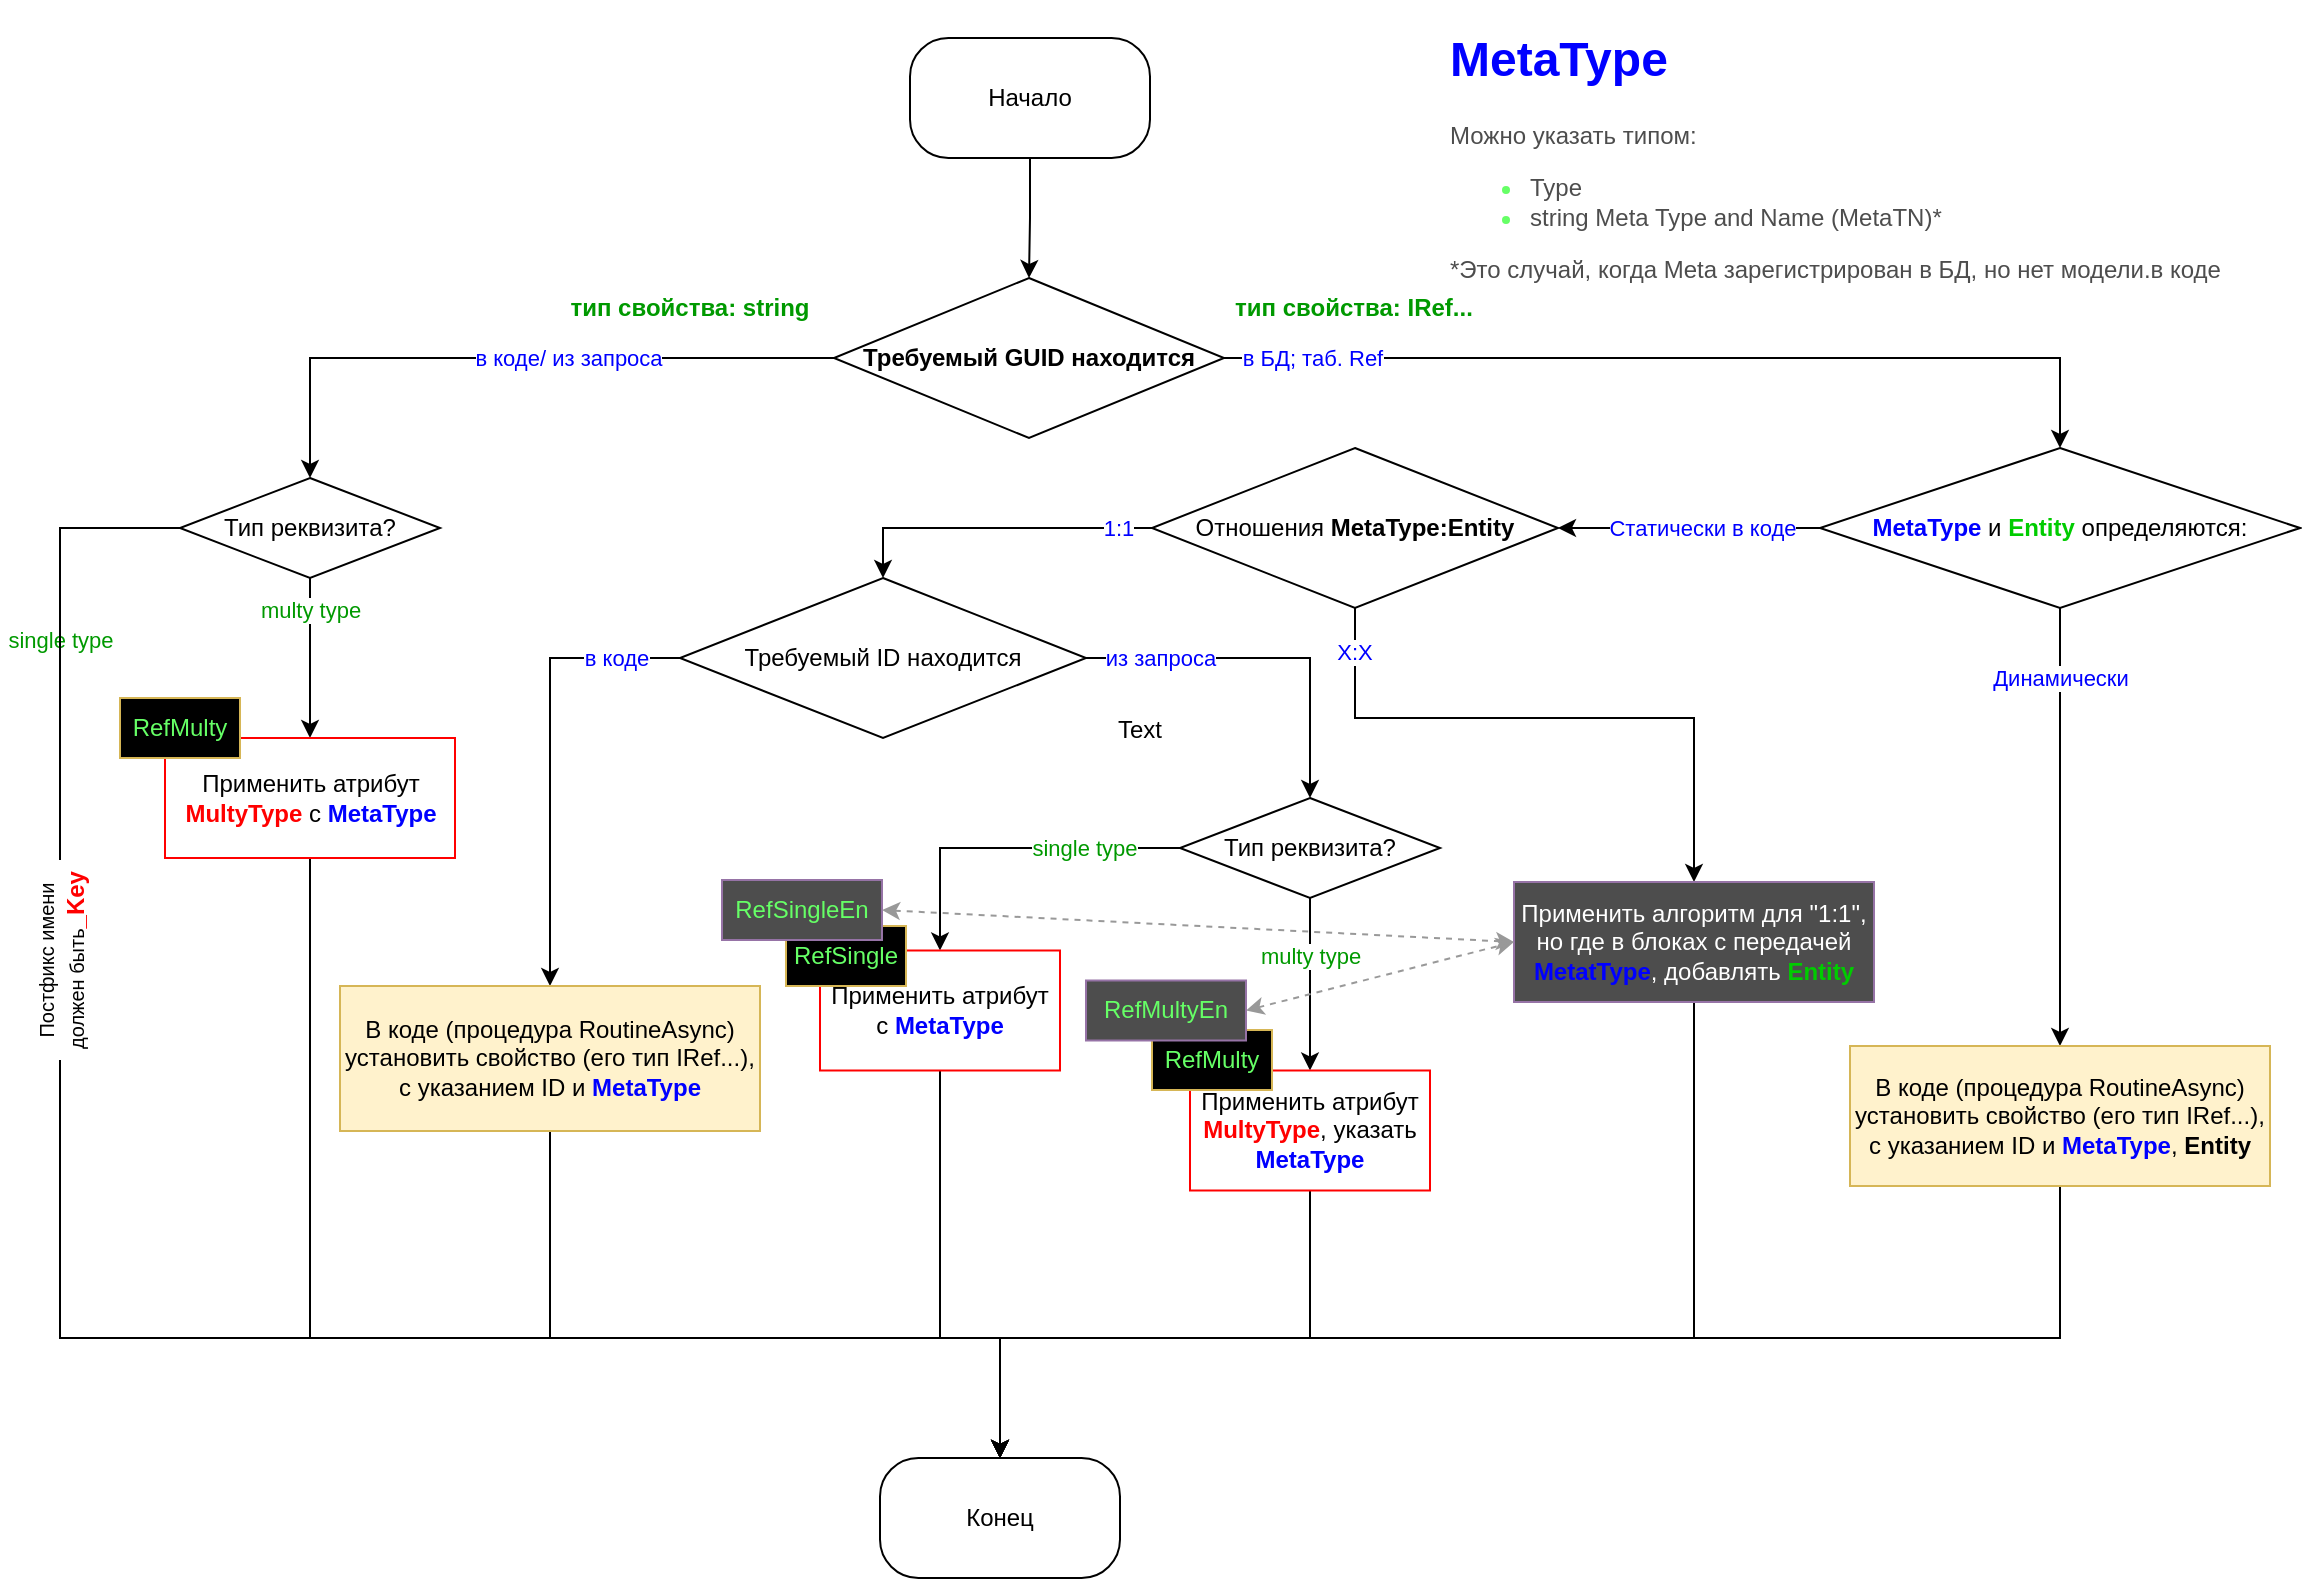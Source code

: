 <mxfile version="21.0.6" type="github">
  <diagram id="txx3bHHGOBFFJghas2Wa" name="Страница 1">
    <mxGraphModel dx="1434" dy="841" grid="1" gridSize="10" guides="1" tooltips="1" connect="1" arrows="1" fold="1" page="1" pageScale="1" pageWidth="1169" pageHeight="827" math="0" shadow="0">
      <root>
        <mxCell id="0" />
        <mxCell id="1" parent="0" />
        <mxCell id="uhG8UHSYETovZm9aPu19-5" value="" style="edgeStyle=orthogonalEdgeStyle;rounded=0;orthogonalLoop=1;jettySize=auto;html=1;fontColor=#66FF66;" parent="1" source="AzMbnHq6-pzzuQCgAMzn-20" target="uhG8UHSYETovZm9aPu19-4" edge="1">
          <mxGeometry relative="1" as="geometry" />
        </mxCell>
        <mxCell id="AzMbnHq6-pzzuQCgAMzn-20" value="Начало" style="rounded=1;whiteSpace=wrap;html=1;arcSize=32;" parent="1" vertex="1">
          <mxGeometry x="465" y="29" width="120" height="60" as="geometry" />
        </mxCell>
        <mxCell id="AzMbnHq6-pzzuQCgAMzn-21" value="Конец" style="rounded=1;whiteSpace=wrap;html=1;arcSize=32;" parent="1" vertex="1">
          <mxGeometry x="450" y="739" width="120" height="60" as="geometry" />
        </mxCell>
        <mxCell id="uhG8UHSYETovZm9aPu19-8" value="в коде/ из запроса" style="edgeStyle=orthogonalEdgeStyle;rounded=0;orthogonalLoop=1;jettySize=auto;html=1;fontColor=#0000FF;entryX=0.5;entryY=0;entryDx=0;entryDy=0;" parent="1" source="uhG8UHSYETovZm9aPu19-4" target="uhG8UHSYETovZm9aPu19-14" edge="1">
          <mxGeometry x="-0.171" relative="1" as="geometry">
            <mxPoint x="289.5" y="189" as="targetPoint" />
            <mxPoint as="offset" />
          </mxGeometry>
        </mxCell>
        <mxCell id="uhG8UHSYETovZm9aPu19-10" value="в БД; таб. Ref" style="edgeStyle=orthogonalEdgeStyle;rounded=0;orthogonalLoop=1;jettySize=auto;html=1;fontColor=#0000FF;entryX=0.5;entryY=0;entryDx=0;entryDy=0;" parent="1" source="uhG8UHSYETovZm9aPu19-4" target="uhG8UHSYETovZm9aPu19-48" edge="1">
          <mxGeometry x="-0.813" relative="1" as="geometry">
            <mxPoint x="739.5" y="189" as="targetPoint" />
            <mxPoint as="offset" />
          </mxGeometry>
        </mxCell>
        <mxCell id="uhG8UHSYETovZm9aPu19-4" value="Требуемый GUID находится" style="rhombus;whiteSpace=wrap;html=1;rounded=0;arcSize=0;fontStyle=1;verticalAlign=middle;horizontal=1;" parent="1" vertex="1">
          <mxGeometry x="427" y="149" width="195" height="80" as="geometry" />
        </mxCell>
        <mxCell id="uhG8UHSYETovZm9aPu19-6" value="&lt;h1&gt;&lt;font color=&quot;#0000ff&quot;&gt;MetaType&lt;/font&gt;&lt;/h1&gt;&lt;p&gt;&lt;font color=&quot;#4d4d4d&quot;&gt;Можно указать типом:&lt;/font&gt;&lt;/p&gt;&lt;p&gt;&lt;/p&gt;&lt;ul&gt;&lt;li&gt;&lt;font color=&quot;#4d4d4d&quot;&gt;Type&lt;/font&gt;&lt;/li&gt;&lt;li&gt;&lt;font color=&quot;#4d4d4d&quot;&gt;string Meta Type and Name (MetaTN)*&lt;/font&gt;&lt;/li&gt;&lt;/ul&gt;&lt;font color=&quot;#4d4d4d&quot;&gt;*Это случай, когда Meta зарегистрирован в БД, но нет модели.в коде&lt;br&gt;&lt;/font&gt;&lt;p&gt;&lt;/p&gt;" style="text;html=1;strokeColor=none;fillColor=none;spacing=5;spacingTop=-20;whiteSpace=wrap;overflow=hidden;rounded=0;fontColor=#66FF66;" parent="1" vertex="1">
          <mxGeometry x="730" y="20" width="410" height="140" as="geometry" />
        </mxCell>
        <mxCell id="uhG8UHSYETovZm9aPu19-11" value="тип свойства: string" style="text;html=1;strokeColor=none;fillColor=none;align=center;verticalAlign=middle;whiteSpace=wrap;rounded=0;fontColor=#009900;fontStyle=1" parent="1" vertex="1">
          <mxGeometry x="290" y="149" width="130" height="30" as="geometry" />
        </mxCell>
        <mxCell id="uhG8UHSYETovZm9aPu19-12" value="тип свойства: IRef..." style="text;html=1;strokeColor=none;fillColor=none;align=center;verticalAlign=middle;whiteSpace=wrap;rounded=0;fontColor=#009900;fontStyle=1" parent="1" vertex="1">
          <mxGeometry x="622" y="149" width="130" height="30" as="geometry" />
        </mxCell>
        <mxCell id="uhG8UHSYETovZm9aPu19-19" value="multy type" style="edgeStyle=orthogonalEdgeStyle;orthogonalLoop=1;jettySize=auto;html=1;fontColor=#009900;rounded=0;" parent="1" source="uhG8UHSYETovZm9aPu19-14" target="uhG8UHSYETovZm9aPu19-18" edge="1">
          <mxGeometry x="-0.6" relative="1" as="geometry">
            <mxPoint as="offset" />
          </mxGeometry>
        </mxCell>
        <mxCell id="uhG8UHSYETovZm9aPu19-27" value="single type" style="edgeStyle=orthogonalEdgeStyle;orthogonalLoop=1;jettySize=auto;html=1;fontColor=#009900;rounded=0;exitX=0.5;exitY=1;exitDx=0;exitDy=0;startArrow=none;" parent="1" source="agxz_xLqVICA8_SgxZ1v-5" target="AzMbnHq6-pzzuQCgAMzn-21" edge="1">
          <mxGeometry x="-1" y="-210" relative="1" as="geometry">
            <mxPoint x="60" y="279" as="sourcePoint" />
            <Array as="points">
              <mxPoint x="40" y="679" />
              <mxPoint x="510" y="679" />
            </Array>
            <mxPoint x="210" y="-210" as="offset" />
          </mxGeometry>
        </mxCell>
        <mxCell id="uhG8UHSYETovZm9aPu19-14" value="Тип реквизита?" style="rhombus;whiteSpace=wrap;html=1;rounded=0;arcSize=0;fontStyle=0;verticalAlign=middle;horizontal=1;" parent="1" vertex="1">
          <mxGeometry x="100" y="249" width="130" height="50" as="geometry" />
        </mxCell>
        <mxCell id="uhG8UHSYETovZm9aPu19-30" value="&lt;font color=&quot;#0000ff&quot;&gt;1:1&lt;/font&gt;" style="edgeStyle=orthogonalEdgeStyle;rounded=0;orthogonalLoop=1;jettySize=auto;html=1;fontColor=#000000;entryX=0.5;entryY=0;entryDx=0;entryDy=0;" parent="1" source="uhG8UHSYETovZm9aPu19-17" target="uhG8UHSYETovZm9aPu19-29" edge="1">
          <mxGeometry x="-0.781" relative="1" as="geometry">
            <mxPoint as="offset" />
          </mxGeometry>
        </mxCell>
        <mxCell id="uhG8UHSYETovZm9aPu19-46" value="X:X" style="edgeStyle=orthogonalEdgeStyle;rounded=0;orthogonalLoop=1;jettySize=auto;html=1;fontColor=#0000FF;exitX=0.5;exitY=1;exitDx=0;exitDy=0;" parent="1" source="uhG8UHSYETovZm9aPu19-17" target="uhG8UHSYETovZm9aPu19-45" edge="1">
          <mxGeometry x="-0.855" y="-1" relative="1" as="geometry">
            <Array as="points">
              <mxPoint x="687" y="369" />
              <mxPoint x="857" y="369" />
            </Array>
            <mxPoint as="offset" />
          </mxGeometry>
        </mxCell>
        <mxCell id="uhG8UHSYETovZm9aPu19-17" value="&lt;font color=&quot;#000000&quot;&gt;Отношения &lt;b&gt;MetaType:Entity&lt;/b&gt;&lt;/font&gt;" style="rhombus;whiteSpace=wrap;html=1;rounded=0;fontColor=#009900;fillColor=none;" parent="1" vertex="1">
          <mxGeometry x="586" y="234" width="203" height="80" as="geometry" />
        </mxCell>
        <mxCell id="uhG8UHSYETovZm9aPu19-28" style="edgeStyle=orthogonalEdgeStyle;rounded=0;orthogonalLoop=1;jettySize=auto;html=1;exitX=0.5;exitY=1;exitDx=0;exitDy=0;entryX=0.5;entryY=0;entryDx=0;entryDy=0;fontColor=#009900;" parent="1" source="uhG8UHSYETovZm9aPu19-18" target="AzMbnHq6-pzzuQCgAMzn-21" edge="1">
          <mxGeometry relative="1" as="geometry">
            <Array as="points">
              <mxPoint x="165" y="679" />
              <mxPoint x="510" y="679" />
            </Array>
          </mxGeometry>
        </mxCell>
        <mxCell id="uhG8UHSYETovZm9aPu19-18" value="Применить атрибут &lt;b&gt;&lt;font color=&quot;#ff0000&quot;&gt;MultyType&lt;/font&gt;&lt;/b&gt; с &lt;font color=&quot;#0000ff&quot;&gt;&lt;b&gt;MetaType&lt;/b&gt;&lt;/font&gt;" style="whiteSpace=wrap;html=1;rounded=0;arcSize=0;fontStyle=0;strokeColor=#FF0000;" parent="1" vertex="1">
          <mxGeometry x="92.5" y="379" width="145" height="60" as="geometry" />
        </mxCell>
        <mxCell id="uhG8UHSYETovZm9aPu19-32" value="в коде" style="edgeStyle=orthogonalEdgeStyle;rounded=0;orthogonalLoop=1;jettySize=auto;html=1;fontColor=#0000FF;exitX=0;exitY=0.5;exitDx=0;exitDy=0;" parent="1" source="uhG8UHSYETovZm9aPu19-29" target="uhG8UHSYETovZm9aPu19-31" edge="1">
          <mxGeometry x="-0.721" relative="1" as="geometry">
            <mxPoint as="offset" />
          </mxGeometry>
        </mxCell>
        <mxCell id="uhG8UHSYETovZm9aPu19-34" value="из запроса" style="edgeStyle=orthogonalEdgeStyle;rounded=0;orthogonalLoop=1;jettySize=auto;html=1;fontColor=#0000FF;exitX=1;exitY=0.5;exitDx=0;exitDy=0;entryX=0.5;entryY=0;entryDx=0;entryDy=0;" parent="1" source="uhG8UHSYETovZm9aPu19-29" target="uhG8UHSYETovZm9aPu19-38" edge="1">
          <mxGeometry x="-0.602" relative="1" as="geometry">
            <mxPoint x="680" y="419" as="targetPoint" />
            <mxPoint x="1" as="offset" />
          </mxGeometry>
        </mxCell>
        <mxCell id="uhG8UHSYETovZm9aPu19-29" value="&lt;font color=&quot;#000000&quot;&gt;Требуемый ID находится&lt;/font&gt;" style="rhombus;whiteSpace=wrap;html=1;rounded=0;fontColor=#009900;fillColor=none;" parent="1" vertex="1">
          <mxGeometry x="350" y="299" width="203" height="80" as="geometry" />
        </mxCell>
        <mxCell id="uhG8UHSYETovZm9aPu19-35" style="edgeStyle=orthogonalEdgeStyle;rounded=0;orthogonalLoop=1;jettySize=auto;html=1;exitX=0.5;exitY=1;exitDx=0;exitDy=0;entryX=0.5;entryY=0;entryDx=0;entryDy=0;fontColor=#0000FF;" parent="1" source="uhG8UHSYETovZm9aPu19-31" target="AzMbnHq6-pzzuQCgAMzn-21" edge="1">
          <mxGeometry relative="1" as="geometry">
            <Array as="points">
              <mxPoint x="285" y="679" />
              <mxPoint x="510" y="679" />
            </Array>
          </mxGeometry>
        </mxCell>
        <mxCell id="uhG8UHSYETovZm9aPu19-31" value="&lt;font color=&quot;#000000&quot;&gt;В коде (процедура RoutineAsync) установить свойство (его тип IRef...), c указанием ID и &lt;/font&gt;&lt;font color=&quot;#0000ff&quot;&gt;&lt;b&gt;MetaType&lt;/b&gt;&lt;/font&gt;" style="whiteSpace=wrap;html=1;fillColor=#fff2cc;rounded=0;strokeColor=#d6b656;" parent="1" vertex="1">
          <mxGeometry x="180" y="503" width="210" height="72.5" as="geometry" />
        </mxCell>
        <mxCell id="uhG8UHSYETovZm9aPu19-37" value="single type" style="edgeStyle=orthogonalEdgeStyle;orthogonalLoop=1;jettySize=auto;html=1;fontColor=#009900;rounded=0;exitX=0;exitY=0.5;exitDx=0;exitDy=0;entryX=0.5;entryY=0;entryDx=0;entryDy=0;" parent="1" source="uhG8UHSYETovZm9aPu19-38" target="uhG8UHSYETovZm9aPu19-40" edge="1">
          <mxGeometry x="-0.434" relative="1" as="geometry">
            <mxPoint x="561" y="453" as="sourcePoint" />
            <mxPoint x="470" y="479" as="targetPoint" />
            <Array as="points">
              <mxPoint x="480" y="434" />
            </Array>
            <mxPoint as="offset" />
          </mxGeometry>
        </mxCell>
        <mxCell id="uhG8UHSYETovZm9aPu19-54" value="&lt;span style=&quot;color: rgb(0, 153, 0);&quot;&gt;multy type&lt;/span&gt;" style="edgeStyle=orthogonalEdgeStyle;rounded=0;orthogonalLoop=1;jettySize=auto;html=1;exitX=0.5;exitY=1;exitDx=0;exitDy=0;entryX=0.5;entryY=0;entryDx=0;entryDy=0;fontColor=#00CC00;" parent="1" source="uhG8UHSYETovZm9aPu19-38" target="uhG8UHSYETovZm9aPu19-42" edge="1">
          <mxGeometry x="-0.304" relative="1" as="geometry">
            <Array as="points">
              <mxPoint x="665" y="489" />
              <mxPoint x="665" y="489" />
            </Array>
            <mxPoint y="-1" as="offset" />
          </mxGeometry>
        </mxCell>
        <mxCell id="uhG8UHSYETovZm9aPu19-38" value="Тип реквизита?" style="rhombus;whiteSpace=wrap;html=1;rounded=0;arcSize=0;fontStyle=0;verticalAlign=middle;horizontal=1;" parent="1" vertex="1">
          <mxGeometry x="600" y="409" width="130" height="50" as="geometry" />
        </mxCell>
        <mxCell id="uhG8UHSYETovZm9aPu19-41" style="edgeStyle=orthogonalEdgeStyle;rounded=0;orthogonalLoop=1;jettySize=auto;html=1;exitX=0.5;exitY=1;exitDx=0;exitDy=0;entryX=0.5;entryY=0;entryDx=0;entryDy=0;fontColor=#000000;" parent="1" source="uhG8UHSYETovZm9aPu19-40" target="AzMbnHq6-pzzuQCgAMzn-21" edge="1">
          <mxGeometry relative="1" as="geometry">
            <Array as="points">
              <mxPoint x="480" y="679" />
              <mxPoint x="510" y="679" />
            </Array>
          </mxGeometry>
        </mxCell>
        <mxCell id="uhG8UHSYETovZm9aPu19-40" value="&lt;font color=&quot;#000000&quot;&gt;Применить атрибут с &lt;/font&gt;&lt;b&gt;MetaType&lt;/b&gt;" style="rounded=0;whiteSpace=wrap;html=1;fontColor=#0000FF;fillColor=none;strokeColor=#FF0000;" parent="1" vertex="1">
          <mxGeometry x="420" y="485.25" width="120" height="60" as="geometry" />
        </mxCell>
        <mxCell id="uhG8UHSYETovZm9aPu19-43" style="edgeStyle=orthogonalEdgeStyle;rounded=0;orthogonalLoop=1;jettySize=auto;html=1;exitX=0.5;exitY=1;exitDx=0;exitDy=0;entryX=0.5;entryY=0;entryDx=0;entryDy=0;fontColor=#FF0000;" parent="1" source="uhG8UHSYETovZm9aPu19-42" target="AzMbnHq6-pzzuQCgAMzn-21" edge="1">
          <mxGeometry relative="1" as="geometry">
            <Array as="points">
              <mxPoint x="665" y="679" />
              <mxPoint x="510" y="679" />
            </Array>
          </mxGeometry>
        </mxCell>
        <mxCell id="uhG8UHSYETovZm9aPu19-42" value="Применить атрибут &lt;b&gt;&lt;font color=&quot;#ff0000&quot;&gt;MultyType&lt;/font&gt;&lt;/b&gt;, указать &lt;b&gt;&lt;font color=&quot;#0000ff&quot;&gt;MetaType&lt;/font&gt;&lt;/b&gt;" style="rounded=0;whiteSpace=wrap;html=1;fontColor=#000000;fillColor=none;strokeColor=#FF0000;" parent="1" vertex="1">
          <mxGeometry x="605" y="545.25" width="120" height="60" as="geometry" />
        </mxCell>
        <mxCell id="uhG8UHSYETovZm9aPu19-47" style="edgeStyle=orthogonalEdgeStyle;rounded=0;orthogonalLoop=1;jettySize=auto;html=1;exitX=0.5;exitY=1;exitDx=0;exitDy=0;fontColor=#00CC00;" parent="1" source="uhG8UHSYETovZm9aPu19-45" edge="1">
          <mxGeometry relative="1" as="geometry">
            <mxPoint x="510" y="739" as="targetPoint" />
            <Array as="points">
              <mxPoint x="857" y="679" />
              <mxPoint x="510" y="679" />
            </Array>
          </mxGeometry>
        </mxCell>
        <mxCell id="uhG8UHSYETovZm9aPu19-45" value="&lt;font color=&quot;#ffffff&quot;&gt;Применить алгоритм для &quot;1:1&quot;, но где в блоках с передачей&lt;/font&gt;&lt;font color=&quot;#666666&quot;&gt; &lt;/font&gt;&lt;font color=&quot;#0000ff&quot;&gt;&lt;b&gt;MetatType&lt;/b&gt;&lt;/font&gt;&lt;font color=&quot;#ffffff&quot;&gt;, добавлять&lt;/font&gt;&lt;font color=&quot;#666666&quot;&gt; &lt;/font&gt;&lt;font color=&quot;#00cc00&quot;&gt;&lt;b&gt;Entity&lt;/b&gt;&lt;/font&gt;" style="whiteSpace=wrap;html=1;fillColor=#4D4D4D;rounded=0;strokeColor=#9673a6;" parent="1" vertex="1">
          <mxGeometry x="767" y="451" width="180" height="60" as="geometry" />
        </mxCell>
        <mxCell id="uhG8UHSYETovZm9aPu19-49" value="Статически в коде" style="edgeStyle=orthogonalEdgeStyle;rounded=0;orthogonalLoop=1;jettySize=auto;html=1;exitX=0;exitY=0.5;exitDx=0;exitDy=0;entryX=1;entryY=0.5;entryDx=0;entryDy=0;fontColor=#0000FF;" parent="1" source="uhG8UHSYETovZm9aPu19-48" target="uhG8UHSYETovZm9aPu19-17" edge="1">
          <mxGeometry x="-0.108" relative="1" as="geometry">
            <mxPoint x="-1" as="offset" />
          </mxGeometry>
        </mxCell>
        <mxCell id="uhG8UHSYETovZm9aPu19-51" value="Динамически" style="edgeStyle=orthogonalEdgeStyle;rounded=0;orthogonalLoop=1;jettySize=auto;html=1;fontColor=#0000FF;" parent="1" source="uhG8UHSYETovZm9aPu19-48" target="uhG8UHSYETovZm9aPu19-50" edge="1">
          <mxGeometry x="-0.68" relative="1" as="geometry">
            <mxPoint as="offset" />
          </mxGeometry>
        </mxCell>
        <mxCell id="uhG8UHSYETovZm9aPu19-48" value="&lt;b style=&quot;&quot;&gt;&lt;font color=&quot;#0000ff&quot;&gt;MetaType &lt;/font&gt;&lt;/b&gt;&lt;font color=&quot;#000000&quot;&gt;и &lt;/font&gt;&lt;b&gt;Entity&amp;nbsp;&lt;/b&gt;&lt;font style=&quot;&quot; color=&quot;#000000&quot;&gt;определяются:&lt;/font&gt;" style="rhombus;whiteSpace=wrap;html=1;rounded=0;fontColor=#00CC00;fillColor=none;" parent="1" vertex="1">
          <mxGeometry x="920" y="234" width="240" height="80" as="geometry" />
        </mxCell>
        <mxCell id="uhG8UHSYETovZm9aPu19-52" style="edgeStyle=orthogonalEdgeStyle;rounded=0;orthogonalLoop=1;jettySize=auto;html=1;exitX=0.5;exitY=1;exitDx=0;exitDy=0;entryX=0.5;entryY=0;entryDx=0;entryDy=0;fontColor=#00CC00;" parent="1" source="uhG8UHSYETovZm9aPu19-50" target="AzMbnHq6-pzzuQCgAMzn-21" edge="1">
          <mxGeometry relative="1" as="geometry">
            <Array as="points">
              <mxPoint x="1040" y="679" />
              <mxPoint x="510" y="679" />
            </Array>
          </mxGeometry>
        </mxCell>
        <mxCell id="uhG8UHSYETovZm9aPu19-50" value="&lt;font color=&quot;#000000&quot;&gt;В коде (процедура RoutineAsync) установить свойство (его тип IRef...), c указанием ID и&amp;nbsp;&lt;/font&gt;&lt;b style=&quot;color: rgb(0, 0, 255);&quot;&gt;MetaType&lt;/b&gt;&lt;font color=&quot;#000000&quot;&gt;, &lt;/font&gt;&lt;b style=&quot;&quot;&gt;Entity&lt;/b&gt;" style="whiteSpace=wrap;html=1;fillColor=#fff2cc;rounded=0;strokeColor=#d6b656;" parent="1" vertex="1">
          <mxGeometry x="935" y="533" width="210" height="70" as="geometry" />
        </mxCell>
        <mxCell id="uhG8UHSYETovZm9aPu19-55" value="RefMulty" style="text;html=1;strokeColor=#d6b656;fillColor=#000000;align=center;verticalAlign=middle;whiteSpace=wrap;rounded=0;fontColor=#66FF66;" parent="1" vertex="1">
          <mxGeometry x="586" y="525" width="60" height="30" as="geometry" />
        </mxCell>
        <mxCell id="uhG8UHSYETovZm9aPu19-1" value="RefMulty" style="text;html=1;strokeColor=#d6b656;fillColor=#000000;align=center;verticalAlign=middle;whiteSpace=wrap;rounded=0;fontColor=#66FF66;" parent="1" vertex="1">
          <mxGeometry x="70" y="359" width="60" height="30" as="geometry" />
        </mxCell>
        <mxCell id="uhG8UHSYETovZm9aPu19-56" value="RefSingle" style="text;html=1;strokeColor=#d6b656;fillColor=#000000;align=center;verticalAlign=middle;whiteSpace=wrap;rounded=0;fontColor=#66FF66;" parent="1" vertex="1">
          <mxGeometry x="403" y="473" width="60" height="30" as="geometry" />
        </mxCell>
        <mxCell id="uhG8UHSYETovZm9aPu19-59" value="RefSingleEn" style="text;html=1;strokeColor=#9673a6;fillColor=#4D4D4D;align=center;verticalAlign=middle;whiteSpace=wrap;rounded=0;fontColor=#66FF66;" parent="1" vertex="1">
          <mxGeometry x="371" y="450" width="80" height="30" as="geometry" />
        </mxCell>
        <mxCell id="uhG8UHSYETovZm9aPu19-60" value="" style="endArrow=classic;startArrow=classic;html=1;rounded=0;fontColor=#FFFFFF;exitX=1;exitY=0.5;exitDx=0;exitDy=0;entryX=0;entryY=0.5;entryDx=0;entryDy=0;strokeColor=#999999;dashed=1;" parent="1" source="uhG8UHSYETovZm9aPu19-58" target="uhG8UHSYETovZm9aPu19-45" edge="1">
          <mxGeometry width="50" height="50" relative="1" as="geometry">
            <mxPoint x="540" y="489" as="sourcePoint" />
            <mxPoint x="590" y="439" as="targetPoint" />
          </mxGeometry>
        </mxCell>
        <mxCell id="uhG8UHSYETovZm9aPu19-61" value="" style="endArrow=classic;startArrow=classic;html=1;rounded=0;fontColor=#FFFFFF;exitX=1;exitY=0.5;exitDx=0;exitDy=0;strokeColor=#999999;dashed=1;entryX=0;entryY=0.5;entryDx=0;entryDy=0;" parent="1" source="uhG8UHSYETovZm9aPu19-59" target="uhG8UHSYETovZm9aPu19-45" edge="1">
          <mxGeometry width="50" height="50" relative="1" as="geometry">
            <mxPoint x="540" y="489" as="sourcePoint" />
            <mxPoint x="820" y="489" as="targetPoint" />
          </mxGeometry>
        </mxCell>
        <mxCell id="uhG8UHSYETovZm9aPu19-58" value="RefMultyEn" style="text;html=1;strokeColor=#9673a6;fillColor=#4D4D4D;align=center;verticalAlign=middle;whiteSpace=wrap;rounded=0;fontColor=#66FF66;" parent="1" vertex="1">
          <mxGeometry x="553" y="500.25" width="80" height="30" as="geometry" />
        </mxCell>
        <mxCell id="agxz_xLqVICA8_SgxZ1v-2" value="Text" style="text;html=1;strokeColor=none;fillColor=none;align=center;verticalAlign=middle;whiteSpace=wrap;rounded=0;" parent="1" vertex="1">
          <mxGeometry x="550" y="360" width="60" height="30" as="geometry" />
        </mxCell>
        <mxCell id="agxz_xLqVICA8_SgxZ1v-6" value="" style="edgeStyle=orthogonalEdgeStyle;orthogonalLoop=1;jettySize=auto;html=1;fontColor=#009900;rounded=0;exitX=0;exitY=0.5;exitDx=0;exitDy=0;endArrow=none;" parent="1" source="uhG8UHSYETovZm9aPu19-14" target="agxz_xLqVICA8_SgxZ1v-5" edge="1">
          <mxGeometry x="-0.789" relative="1" as="geometry">
            <mxPoint x="100" y="274" as="sourcePoint" />
            <Array as="points" />
            <mxPoint as="offset" />
            <mxPoint x="510" y="739" as="targetPoint" />
          </mxGeometry>
        </mxCell>
        <mxCell id="agxz_xLqVICA8_SgxZ1v-5" value="&lt;font style=&quot;font-size: 10px;&quot;&gt;Постфикс имени должен быть&lt;/font&gt;&lt;b&gt;&lt;font color=&quot;#ff0000&quot;&gt;_Key&lt;/font&gt;&lt;/b&gt;" style="text;html=1;align=center;verticalAlign=middle;whiteSpace=wrap;rounded=0;horizontal=0;" parent="1" vertex="1">
          <mxGeometry x="10" y="440" width="60" height="100" as="geometry" />
        </mxCell>
      </root>
    </mxGraphModel>
  </diagram>
</mxfile>
